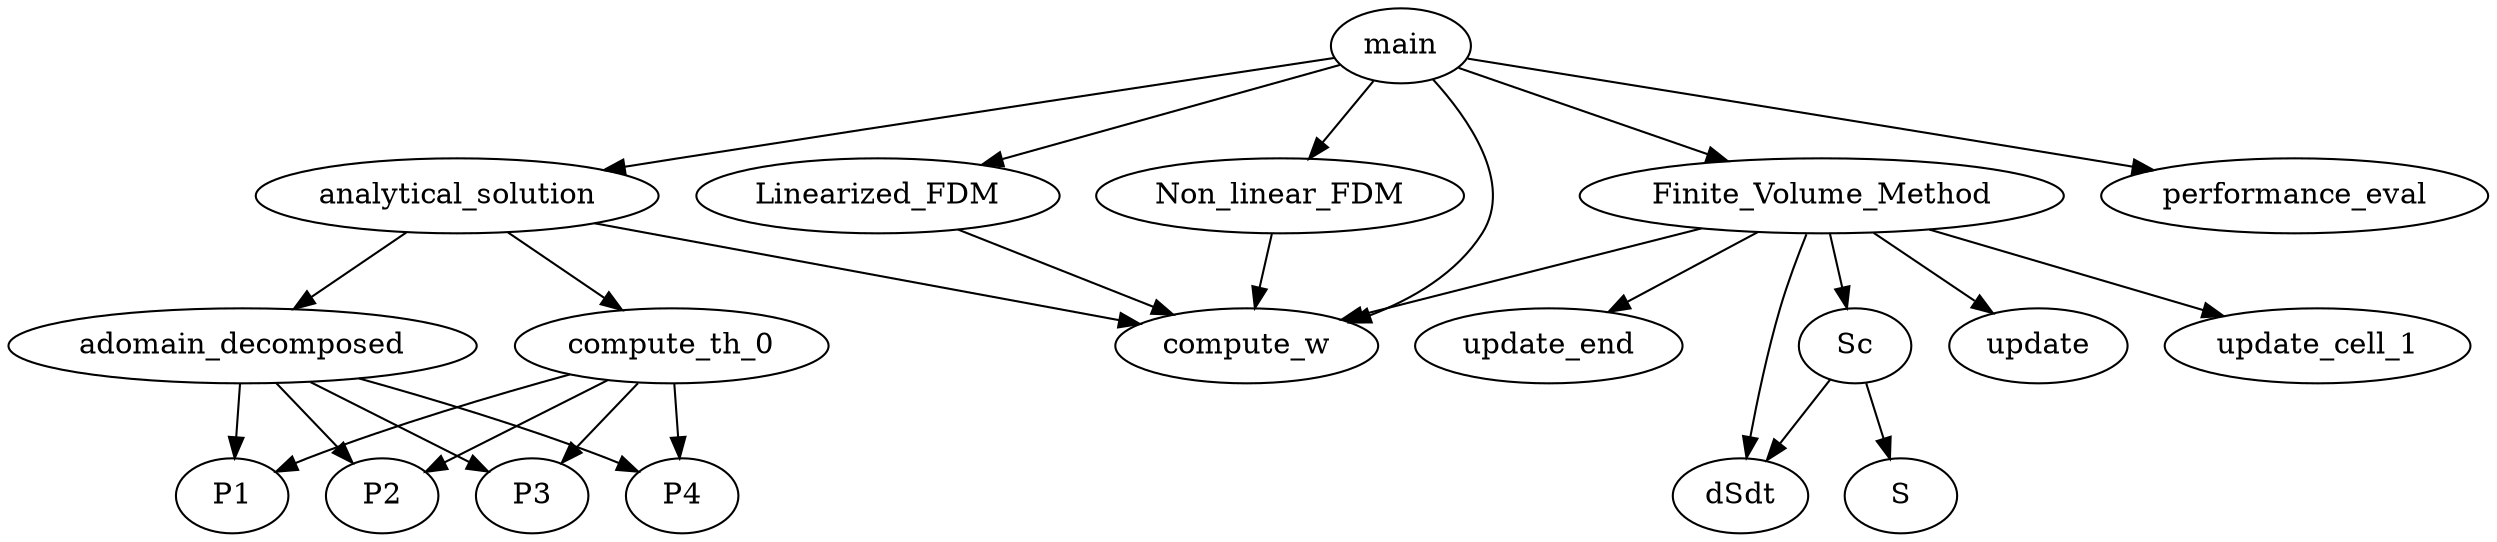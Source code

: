 /* Created by mdot for Matlab */
digraph m2html {
  adomain_decomposed -> P1;
  adomain_decomposed -> P2;
  adomain_decomposed -> P3;
  adomain_decomposed -> P4;
  analytical_solution -> adomain_decomposed;
  analytical_solution -> compute_th_0;
  analytical_solution -> compute_w;
  compute_th_0 -> P1;
  compute_th_0 -> P2;
  compute_th_0 -> P3;
  compute_th_0 -> P4;
  Finite_Volume_Method -> Sc;
  Finite_Volume_Method -> dSdt;
  Finite_Volume_Method -> update;
  Finite_Volume_Method -> update_cell_1;
  Finite_Volume_Method -> update_end;
  Finite_Volume_Method -> compute_w;
  Sc -> S;
  Sc -> dSdt;
  Linearized_FDM -> compute_w;
  Non_linear_FDM -> compute_w;
  main -> analytical_solution;
  main -> Finite_Volume_Method;
  main -> Linearized_FDM;
  main -> Non_linear_FDM;
  main -> compute_w;
  main -> performance_eval;

  P1 [URL="Source/Analytical/P1.html"];
  P2 [URL="Source/Analytical/P2.html"];
  P3 [URL="Source/Analytical/P3.html"];
  P4 [URL="Source/Analytical/P4.html"];
  adomain_decomposed [URL="Source/Analytical/adomain_decomposed.html"];
  analytical_solution [URL="Source/Analytical/analytical_solution.html"];
  compute_th_0 [URL="Source/Analytical/compute_th_0.html"];
  Finite_Volume_Method [URL="Source/FVM/Finite_Volume_Method.html"];
  S [URL="Source/FVM/S.html"];
  Sc [URL="Source/FVM/Sc.html"];
  dSdt [URL="Source/FVM/dSdt.html"];
  update [URL="Source/FVM/update.html"];
  update_cell_1 [URL="Source/FVM/update_cell_1.html"];
  update_end [URL="Source/FVM/update_end.html"];
  Linearized_FDM [URL="Source/Linearized_FDM.html"];
  Non_linear_FDM [URL="Source/Non_linear_FDM.html"];
  compute_w [URL="Source/compute_w.html"];
  main [URL="Source/main.html"];
  performance_eval [URL="Source/performance_eval.html"];
}